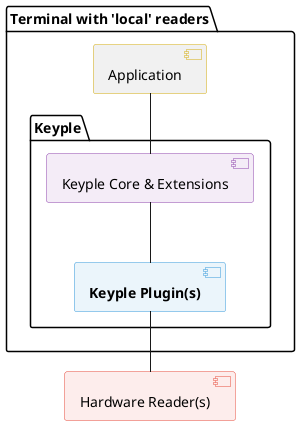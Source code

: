 @startuml
' == THEME ==

'Couleurs issues de : https://htmlcolorcodes.com/fr/tableau-de-couleur/tableau-de-couleur-design-plat/
skinparam Shadowing false
skinparam component {
    BorderColor #D4AC0D
    ' Red
    BackgroundColor<<red>> #FDEDEC
    BorderColor<<red>> #E74C3C
    ' Purple
    BackgroundColor<<purple>> #F4ECF7
    BorderColor<<purple>> #8E44AD
    ' blue
    BackgroundColor<<blue>> #EBF5FB
    BorderColor<<blue>> #3498DB
    ' Green
    BackgroundColor<<green>> #E9F7EF
    BorderColor<<green>> #27AE60
    ' Grey
    BackgroundColor<<grey>> #EAECEE
    BorderColor<<grey>> #2C3E50
}
hide <<red>> stereotype
hide <<purple>> stereotype
hide <<blue>> stereotype
hide <<green>> stereotype
hide <<grey>> stereotype

' == CONTENT ==

[Hardware Reader(s)] as reader <<red>>
' [Smart card] as smartcard <<green>>

package "Terminal with 'local' readers" {
    [Application] as appA
    package "Keyple" as localKeyple {
        [**Keyple Plugin(s)**] as localLib <<blue>>
        [Keyple Core & Extensions] as localKeypleLibs <<purple>>
    }
}



appA -- localKeypleLibs
localKeypleLibs -- localLib
localLib -- reader


@enduml